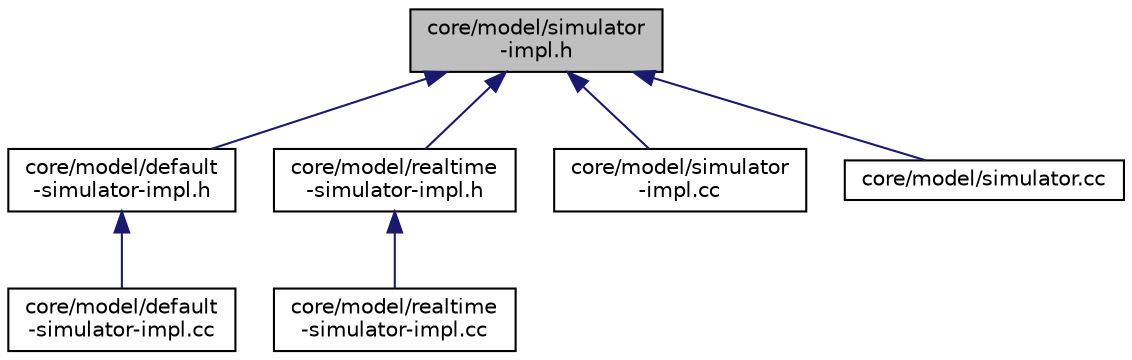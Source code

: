 digraph "core/model/simulator-impl.h"
{
  edge [fontname="Helvetica",fontsize="10",labelfontname="Helvetica",labelfontsize="10"];
  node [fontname="Helvetica",fontsize="10",shape=record];
  Node1 [label="core/model/simulator\l-impl.h",height=0.2,width=0.4,color="black", fillcolor="grey75", style="filled", fontcolor="black"];
  Node1 -> Node2 [dir="back",color="midnightblue",fontsize="10",style="solid"];
  Node2 [label="core/model/default\l-simulator-impl.h",height=0.2,width=0.4,color="black", fillcolor="white", style="filled",URL="$d3/d47/default-simulator-impl_8h.html"];
  Node2 -> Node3 [dir="back",color="midnightblue",fontsize="10",style="solid"];
  Node3 [label="core/model/default\l-simulator-impl.cc",height=0.2,width=0.4,color="black", fillcolor="white", style="filled",URL="$d8/d5e/default-simulator-impl_8cc.html"];
  Node1 -> Node4 [dir="back",color="midnightblue",fontsize="10",style="solid"];
  Node4 [label="core/model/realtime\l-simulator-impl.h",height=0.2,width=0.4,color="black", fillcolor="white", style="filled",URL="$d3/de4/realtime-simulator-impl_8h.html"];
  Node4 -> Node5 [dir="back",color="midnightblue",fontsize="10",style="solid"];
  Node5 [label="core/model/realtime\l-simulator-impl.cc",height=0.2,width=0.4,color="black", fillcolor="white", style="filled",URL="$dc/da2/realtime-simulator-impl_8cc.html"];
  Node1 -> Node6 [dir="back",color="midnightblue",fontsize="10",style="solid"];
  Node6 [label="core/model/simulator\l-impl.cc",height=0.2,width=0.4,color="black", fillcolor="white", style="filled",URL="$d7/dac/simulator-impl_8cc.html"];
  Node1 -> Node7 [dir="back",color="midnightblue",fontsize="10",style="solid"];
  Node7 [label="core/model/simulator.cc",height=0.2,width=0.4,color="black", fillcolor="white", style="filled",URL="$d6/df8/simulator_8cc.html"];
}

